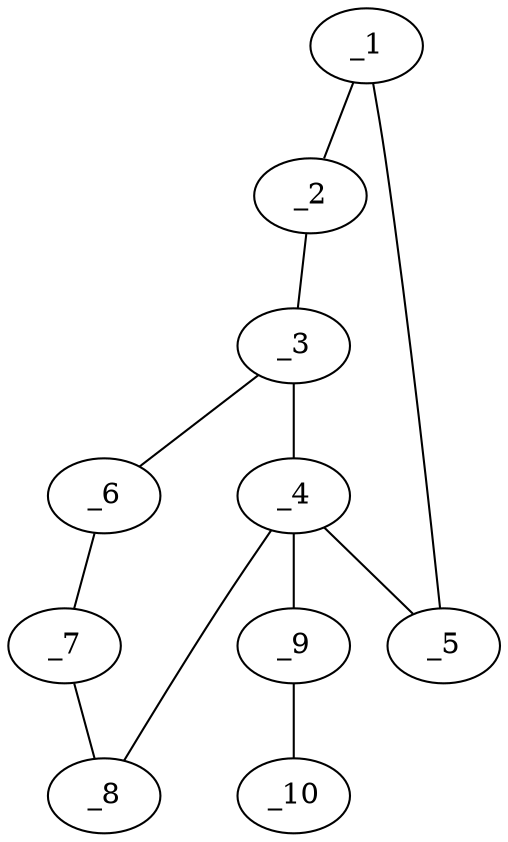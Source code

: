 graph molid697384 {
	_1	 [charge=0,
		chem=1,
		symbol="C  ",
		x=2,
		y="-0.5955"];
	_2	 [charge=0,
		chem=1,
		symbol="C  ",
		x="2.5878",
		y="-1.4045"];
	_1 -- _2	 [valence=1];
	_5	 [charge=0,
		chem=1,
		symbol="C  ",
		x="2.5878",
		y="0.2135"];
	_1 -- _5	 [valence=1];
	_3	 [charge=0,
		chem=4,
		symbol="N  ",
		x="3.5388",
		y="-1.0955"];
	_2 -- _3	 [valence=1];
	_4	 [charge=0,
		chem=1,
		symbol="C  ",
		x="3.5388",
		y="-0.0955"];
	_3 -- _4	 [valence=1];
	_6	 [charge=0,
		chem=1,
		symbol="C  ",
		x="4.4899",
		y="-1.4045"];
	_3 -- _6	 [valence=1];
	_4 -- _5	 [valence=1];
	_8	 [charge=0,
		chem=1,
		symbol="C  ",
		x="4.4899",
		y="0.2135"];
	_4 -- _8	 [valence=1];
	_9	 [charge=0,
		chem=1,
		symbol="C  ",
		x="3.5388",
		y="0.9045"];
	_4 -- _9	 [valence=1];
	_7	 [charge=0,
		chem=1,
		symbol="C  ",
		x="5.0777",
		y="-0.5955"];
	_6 -- _7	 [valence=1];
	_7 -- _8	 [valence=1];
	_10	 [charge=0,
		chem=2,
		symbol="O  ",
		x="4.4049",
		y="1.4045"];
	_9 -- _10	 [valence=2];
}
